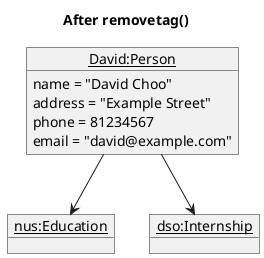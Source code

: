 @startuml

skinparam ClassFontColor #000000
skinparam ClassBorderColor #000000

title After removetag()

object "__David:Person__" as Person {
    name = "David Choo"
    address = "Example Street"
    phone = 81234567
    email = "david@example.com"
}

object "__nus:Education__" as nusTag
object "__dso:Internship__" as dsoTag

Person -down-> nusTag
Person -down-> dsoTag

nusTag -[hidden]right- dsoTag

@enduml
